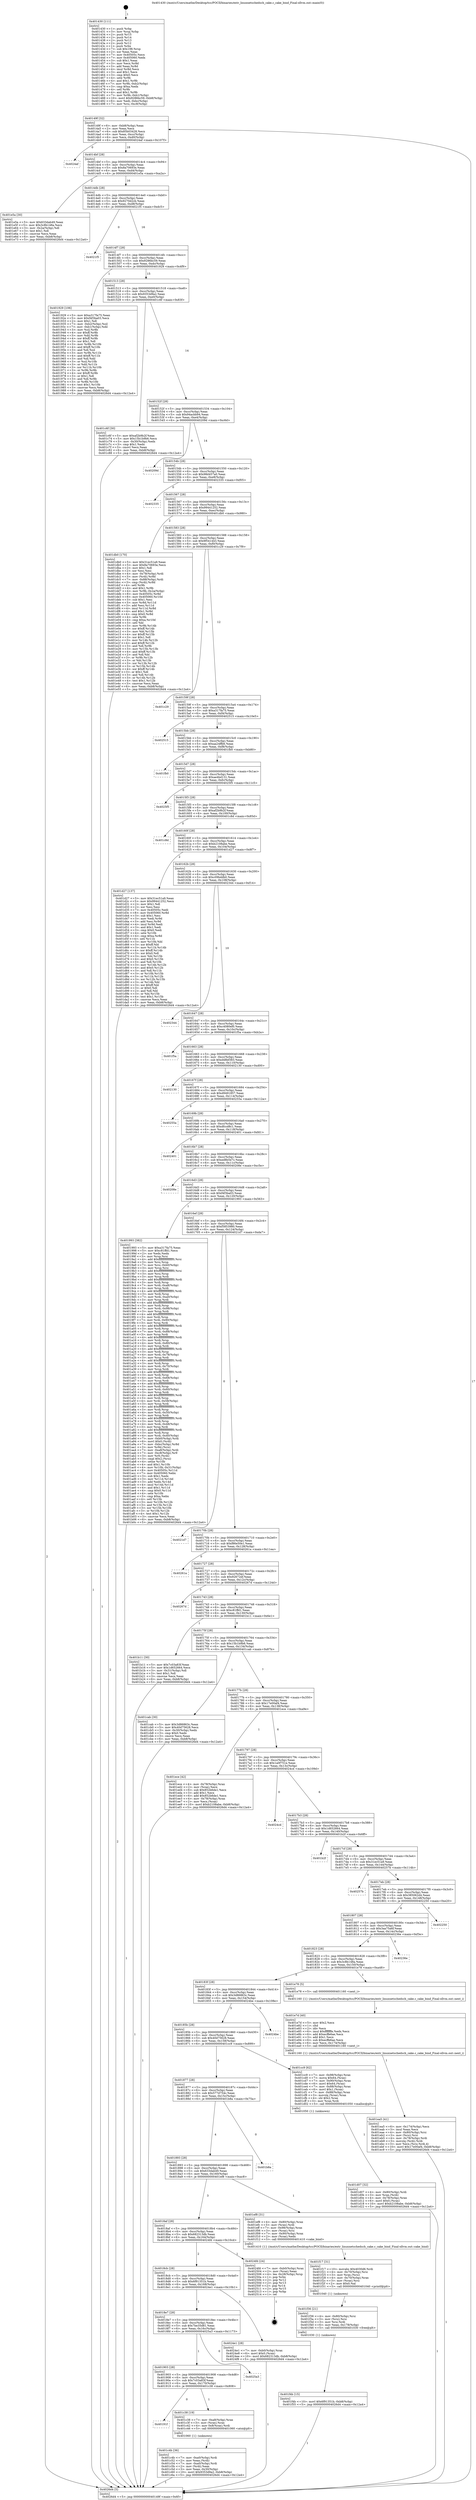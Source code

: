 digraph "0x401430" {
  label = "0x401430 (/mnt/c/Users/mathe/Desktop/tcc/POCII/binaries/extr_linuxnetschedsch_cake.c_cake_bind_Final-ollvm.out::main(0))"
  labelloc = "t"
  node[shape=record]

  Entry [label="",width=0.3,height=0.3,shape=circle,fillcolor=black,style=filled]
  "0x40149f" [label="{
     0x40149f [32]\l
     | [instrs]\l
     &nbsp;&nbsp;0x40149f \<+6\>: mov -0xb8(%rbp),%eax\l
     &nbsp;&nbsp;0x4014a5 \<+2\>: mov %eax,%ecx\l
     &nbsp;&nbsp;0x4014a7 \<+6\>: sub $0x85b03428,%ecx\l
     &nbsp;&nbsp;0x4014ad \<+6\>: mov %eax,-0xcc(%rbp)\l
     &nbsp;&nbsp;0x4014b3 \<+6\>: mov %ecx,-0xd0(%rbp)\l
     &nbsp;&nbsp;0x4014b9 \<+6\>: je 00000000004024af \<main+0x107f\>\l
  }"]
  "0x4024af" [label="{
     0x4024af\l
  }", style=dashed]
  "0x4014bf" [label="{
     0x4014bf [28]\l
     | [instrs]\l
     &nbsp;&nbsp;0x4014bf \<+5\>: jmp 00000000004014c4 \<main+0x94\>\l
     &nbsp;&nbsp;0x4014c4 \<+6\>: mov -0xcc(%rbp),%eax\l
     &nbsp;&nbsp;0x4014ca \<+5\>: sub $0x8a70693e,%eax\l
     &nbsp;&nbsp;0x4014cf \<+6\>: mov %eax,-0xd4(%rbp)\l
     &nbsp;&nbsp;0x4014d5 \<+6\>: je 0000000000401e5a \<main+0xa2a\>\l
  }"]
  Exit [label="",width=0.3,height=0.3,shape=circle,fillcolor=black,style=filled,peripheries=2]
  "0x401e5a" [label="{
     0x401e5a [30]\l
     | [instrs]\l
     &nbsp;&nbsp;0x401e5a \<+5\>: mov $0x633dab49,%eax\l
     &nbsp;&nbsp;0x401e5f \<+5\>: mov $0x3c8b148a,%ecx\l
     &nbsp;&nbsp;0x401e64 \<+3\>: mov -0x2a(%rbp),%dl\l
     &nbsp;&nbsp;0x401e67 \<+3\>: test $0x1,%dl\l
     &nbsp;&nbsp;0x401e6a \<+3\>: cmovne %ecx,%eax\l
     &nbsp;&nbsp;0x401e6d \<+6\>: mov %eax,-0xb8(%rbp)\l
     &nbsp;&nbsp;0x401e73 \<+5\>: jmp 00000000004026d4 \<main+0x12a4\>\l
  }"]
  "0x4014db" [label="{
     0x4014db [28]\l
     | [instrs]\l
     &nbsp;&nbsp;0x4014db \<+5\>: jmp 00000000004014e0 \<main+0xb0\>\l
     &nbsp;&nbsp;0x4014e0 \<+6\>: mov -0xcc(%rbp),%eax\l
     &nbsp;&nbsp;0x4014e6 \<+5\>: sub $0x9270d2cb,%eax\l
     &nbsp;&nbsp;0x4014eb \<+6\>: mov %eax,-0xd8(%rbp)\l
     &nbsp;&nbsp;0x4014f1 \<+6\>: je 00000000004021f5 \<main+0xdc5\>\l
  }"]
  "0x401f4b" [label="{
     0x401f4b [15]\l
     | [instrs]\l
     &nbsp;&nbsp;0x401f4b \<+10\>: movl $0x6f91351b,-0xb8(%rbp)\l
     &nbsp;&nbsp;0x401f55 \<+5\>: jmp 00000000004026d4 \<main+0x12a4\>\l
  }"]
  "0x4021f5" [label="{
     0x4021f5\l
  }", style=dashed]
  "0x4014f7" [label="{
     0x4014f7 [28]\l
     | [instrs]\l
     &nbsp;&nbsp;0x4014f7 \<+5\>: jmp 00000000004014fc \<main+0xcc\>\l
     &nbsp;&nbsp;0x4014fc \<+6\>: mov -0xcc(%rbp),%eax\l
     &nbsp;&nbsp;0x401502 \<+5\>: sub $0x9286bc59,%eax\l
     &nbsp;&nbsp;0x401507 \<+6\>: mov %eax,-0xdc(%rbp)\l
     &nbsp;&nbsp;0x40150d \<+6\>: je 0000000000401929 \<main+0x4f9\>\l
  }"]
  "0x401f36" [label="{
     0x401f36 [21]\l
     | [instrs]\l
     &nbsp;&nbsp;0x401f36 \<+4\>: mov -0x80(%rbp),%rsi\l
     &nbsp;&nbsp;0x401f3a \<+3\>: mov (%rsi),%rsi\l
     &nbsp;&nbsp;0x401f3d \<+3\>: mov %rsi,%rdi\l
     &nbsp;&nbsp;0x401f40 \<+6\>: mov %eax,-0x178(%rbp)\l
     &nbsp;&nbsp;0x401f46 \<+5\>: call 0000000000401030 \<free@plt\>\l
     | [calls]\l
     &nbsp;&nbsp;0x401030 \{1\} (unknown)\l
  }"]
  "0x401929" [label="{
     0x401929 [106]\l
     | [instrs]\l
     &nbsp;&nbsp;0x401929 \<+5\>: mov $0xa317fa75,%eax\l
     &nbsp;&nbsp;0x40192e \<+5\>: mov $0xf4f3ba03,%ecx\l
     &nbsp;&nbsp;0x401933 \<+2\>: mov $0x1,%dl\l
     &nbsp;&nbsp;0x401935 \<+7\>: mov -0xb2(%rbp),%sil\l
     &nbsp;&nbsp;0x40193c \<+7\>: mov -0xb1(%rbp),%dil\l
     &nbsp;&nbsp;0x401943 \<+3\>: mov %sil,%r8b\l
     &nbsp;&nbsp;0x401946 \<+4\>: xor $0xff,%r8b\l
     &nbsp;&nbsp;0x40194a \<+3\>: mov %dil,%r9b\l
     &nbsp;&nbsp;0x40194d \<+4\>: xor $0xff,%r9b\l
     &nbsp;&nbsp;0x401951 \<+3\>: xor $0x1,%dl\l
     &nbsp;&nbsp;0x401954 \<+3\>: mov %r8b,%r10b\l
     &nbsp;&nbsp;0x401957 \<+4\>: and $0xff,%r10b\l
     &nbsp;&nbsp;0x40195b \<+3\>: and %dl,%sil\l
     &nbsp;&nbsp;0x40195e \<+3\>: mov %r9b,%r11b\l
     &nbsp;&nbsp;0x401961 \<+4\>: and $0xff,%r11b\l
     &nbsp;&nbsp;0x401965 \<+3\>: and %dl,%dil\l
     &nbsp;&nbsp;0x401968 \<+3\>: or %sil,%r10b\l
     &nbsp;&nbsp;0x40196b \<+3\>: or %dil,%r11b\l
     &nbsp;&nbsp;0x40196e \<+3\>: xor %r11b,%r10b\l
     &nbsp;&nbsp;0x401971 \<+3\>: or %r9b,%r8b\l
     &nbsp;&nbsp;0x401974 \<+4\>: xor $0xff,%r8b\l
     &nbsp;&nbsp;0x401978 \<+3\>: or $0x1,%dl\l
     &nbsp;&nbsp;0x40197b \<+3\>: and %dl,%r8b\l
     &nbsp;&nbsp;0x40197e \<+3\>: or %r8b,%r10b\l
     &nbsp;&nbsp;0x401981 \<+4\>: test $0x1,%r10b\l
     &nbsp;&nbsp;0x401985 \<+3\>: cmovne %ecx,%eax\l
     &nbsp;&nbsp;0x401988 \<+6\>: mov %eax,-0xb8(%rbp)\l
     &nbsp;&nbsp;0x40198e \<+5\>: jmp 00000000004026d4 \<main+0x12a4\>\l
  }"]
  "0x401513" [label="{
     0x401513 [28]\l
     | [instrs]\l
     &nbsp;&nbsp;0x401513 \<+5\>: jmp 0000000000401518 \<main+0xe8\>\l
     &nbsp;&nbsp;0x401518 \<+6\>: mov -0xcc(%rbp),%eax\l
     &nbsp;&nbsp;0x40151e \<+5\>: sub $0x9353d9a2,%eax\l
     &nbsp;&nbsp;0x401523 \<+6\>: mov %eax,-0xe0(%rbp)\l
     &nbsp;&nbsp;0x401529 \<+6\>: je 0000000000401c6f \<main+0x83f\>\l
  }"]
  "0x4026d4" [label="{
     0x4026d4 [5]\l
     | [instrs]\l
     &nbsp;&nbsp;0x4026d4 \<+5\>: jmp 000000000040149f \<main+0x6f\>\l
  }"]
  "0x401430" [label="{
     0x401430 [111]\l
     | [instrs]\l
     &nbsp;&nbsp;0x401430 \<+1\>: push %rbp\l
     &nbsp;&nbsp;0x401431 \<+3\>: mov %rsp,%rbp\l
     &nbsp;&nbsp;0x401434 \<+2\>: push %r15\l
     &nbsp;&nbsp;0x401436 \<+2\>: push %r14\l
     &nbsp;&nbsp;0x401438 \<+2\>: push %r13\l
     &nbsp;&nbsp;0x40143a \<+2\>: push %r12\l
     &nbsp;&nbsp;0x40143c \<+1\>: push %rbx\l
     &nbsp;&nbsp;0x40143d \<+7\>: sub $0x198,%rsp\l
     &nbsp;&nbsp;0x401444 \<+2\>: xor %eax,%eax\l
     &nbsp;&nbsp;0x401446 \<+7\>: mov 0x40505c,%ecx\l
     &nbsp;&nbsp;0x40144d \<+7\>: mov 0x405060,%edx\l
     &nbsp;&nbsp;0x401454 \<+3\>: sub $0x1,%eax\l
     &nbsp;&nbsp;0x401457 \<+3\>: mov %ecx,%r8d\l
     &nbsp;&nbsp;0x40145a \<+3\>: add %eax,%r8d\l
     &nbsp;&nbsp;0x40145d \<+4\>: imul %r8d,%ecx\l
     &nbsp;&nbsp;0x401461 \<+3\>: and $0x1,%ecx\l
     &nbsp;&nbsp;0x401464 \<+3\>: cmp $0x0,%ecx\l
     &nbsp;&nbsp;0x401467 \<+4\>: sete %r9b\l
     &nbsp;&nbsp;0x40146b \<+4\>: and $0x1,%r9b\l
     &nbsp;&nbsp;0x40146f \<+7\>: mov %r9b,-0xb2(%rbp)\l
     &nbsp;&nbsp;0x401476 \<+3\>: cmp $0xa,%edx\l
     &nbsp;&nbsp;0x401479 \<+4\>: setl %r9b\l
     &nbsp;&nbsp;0x40147d \<+4\>: and $0x1,%r9b\l
     &nbsp;&nbsp;0x401481 \<+7\>: mov %r9b,-0xb1(%rbp)\l
     &nbsp;&nbsp;0x401488 \<+10\>: movl $0x9286bc59,-0xb8(%rbp)\l
     &nbsp;&nbsp;0x401492 \<+6\>: mov %edi,-0xbc(%rbp)\l
     &nbsp;&nbsp;0x401498 \<+7\>: mov %rsi,-0xc8(%rbp)\l
  }"]
  "0x401f17" [label="{
     0x401f17 [31]\l
     | [instrs]\l
     &nbsp;&nbsp;0x401f17 \<+10\>: movabs $0x4030d6,%rdi\l
     &nbsp;&nbsp;0x401f21 \<+4\>: mov -0x70(%rbp),%rsi\l
     &nbsp;&nbsp;0x401f25 \<+3\>: mov %rax,(%rsi)\l
     &nbsp;&nbsp;0x401f28 \<+4\>: mov -0x70(%rbp),%rax\l
     &nbsp;&nbsp;0x401f2c \<+3\>: mov (%rax),%rsi\l
     &nbsp;&nbsp;0x401f2f \<+2\>: mov $0x0,%al\l
     &nbsp;&nbsp;0x401f31 \<+5\>: call 0000000000401040 \<printf@plt\>\l
     | [calls]\l
     &nbsp;&nbsp;0x401040 \{1\} (unknown)\l
  }"]
  "0x401c6f" [label="{
     0x401c6f [30]\l
     | [instrs]\l
     &nbsp;&nbsp;0x401c6f \<+5\>: mov $0xaf2b9b2f,%eax\l
     &nbsp;&nbsp;0x401c74 \<+5\>: mov $0x15b1b9b6,%ecx\l
     &nbsp;&nbsp;0x401c79 \<+3\>: mov -0x30(%rbp),%edx\l
     &nbsp;&nbsp;0x401c7c \<+3\>: cmp $0x1,%edx\l
     &nbsp;&nbsp;0x401c7f \<+3\>: cmovl %ecx,%eax\l
     &nbsp;&nbsp;0x401c82 \<+6\>: mov %eax,-0xb8(%rbp)\l
     &nbsp;&nbsp;0x401c88 \<+5\>: jmp 00000000004026d4 \<main+0x12a4\>\l
  }"]
  "0x40152f" [label="{
     0x40152f [28]\l
     | [instrs]\l
     &nbsp;&nbsp;0x40152f \<+5\>: jmp 0000000000401534 \<main+0x104\>\l
     &nbsp;&nbsp;0x401534 \<+6\>: mov -0xcc(%rbp),%eax\l
     &nbsp;&nbsp;0x40153a \<+5\>: sub $0x94acbb94,%eax\l
     &nbsp;&nbsp;0x40153f \<+6\>: mov %eax,-0xe4(%rbp)\l
     &nbsp;&nbsp;0x401545 \<+6\>: je 000000000040209d \<main+0xc6d\>\l
  }"]
  "0x401ea5" [label="{
     0x401ea5 [41]\l
     | [instrs]\l
     &nbsp;&nbsp;0x401ea5 \<+6\>: mov -0x174(%rbp),%ecx\l
     &nbsp;&nbsp;0x401eab \<+3\>: imul %eax,%ecx\l
     &nbsp;&nbsp;0x401eae \<+4\>: mov -0x80(%rbp),%rsi\l
     &nbsp;&nbsp;0x401eb2 \<+3\>: mov (%rsi),%rsi\l
     &nbsp;&nbsp;0x401eb5 \<+4\>: mov -0x78(%rbp),%rdi\l
     &nbsp;&nbsp;0x401eb9 \<+3\>: movslq (%rdi),%rdi\l
     &nbsp;&nbsp;0x401ebc \<+3\>: mov %ecx,(%rsi,%rdi,4)\l
     &nbsp;&nbsp;0x401ebf \<+10\>: movl $0x17e00af4,-0xb8(%rbp)\l
     &nbsp;&nbsp;0x401ec9 \<+5\>: jmp 00000000004026d4 \<main+0x12a4\>\l
  }"]
  "0x40209d" [label="{
     0x40209d\l
  }", style=dashed]
  "0x40154b" [label="{
     0x40154b [28]\l
     | [instrs]\l
     &nbsp;&nbsp;0x40154b \<+5\>: jmp 0000000000401550 \<main+0x120\>\l
     &nbsp;&nbsp;0x401550 \<+6\>: mov -0xcc(%rbp),%eax\l
     &nbsp;&nbsp;0x401556 \<+5\>: sub $0x98d457a0,%eax\l
     &nbsp;&nbsp;0x40155b \<+6\>: mov %eax,-0xe8(%rbp)\l
     &nbsp;&nbsp;0x401561 \<+6\>: je 0000000000402335 \<main+0xf05\>\l
  }"]
  "0x401e7d" [label="{
     0x401e7d [40]\l
     | [instrs]\l
     &nbsp;&nbsp;0x401e7d \<+5\>: mov $0x2,%ecx\l
     &nbsp;&nbsp;0x401e82 \<+1\>: cltd\l
     &nbsp;&nbsp;0x401e83 \<+2\>: idiv %ecx\l
     &nbsp;&nbsp;0x401e85 \<+6\>: imul $0xfffffffe,%edx,%ecx\l
     &nbsp;&nbsp;0x401e8b \<+6\>: add $0xecffe6ae,%ecx\l
     &nbsp;&nbsp;0x401e91 \<+3\>: add $0x1,%ecx\l
     &nbsp;&nbsp;0x401e94 \<+6\>: sub $0xecffe6ae,%ecx\l
     &nbsp;&nbsp;0x401e9a \<+6\>: mov %ecx,-0x174(%rbp)\l
     &nbsp;&nbsp;0x401ea0 \<+5\>: call 0000000000401160 \<next_i\>\l
     | [calls]\l
     &nbsp;&nbsp;0x401160 \{1\} (/mnt/c/Users/mathe/Desktop/tcc/POCII/binaries/extr_linuxnetschedsch_cake.c_cake_bind_Final-ollvm.out::next_i)\l
  }"]
  "0x402335" [label="{
     0x402335\l
  }", style=dashed]
  "0x401567" [label="{
     0x401567 [28]\l
     | [instrs]\l
     &nbsp;&nbsp;0x401567 \<+5\>: jmp 000000000040156c \<main+0x13c\>\l
     &nbsp;&nbsp;0x40156c \<+6\>: mov -0xcc(%rbp),%eax\l
     &nbsp;&nbsp;0x401572 \<+5\>: sub $0x99441252,%eax\l
     &nbsp;&nbsp;0x401577 \<+6\>: mov %eax,-0xec(%rbp)\l
     &nbsp;&nbsp;0x40157d \<+6\>: je 0000000000401db0 \<main+0x980\>\l
  }"]
  "0x401d07" [label="{
     0x401d07 [32]\l
     | [instrs]\l
     &nbsp;&nbsp;0x401d07 \<+4\>: mov -0x80(%rbp),%rdi\l
     &nbsp;&nbsp;0x401d0b \<+3\>: mov %rax,(%rdi)\l
     &nbsp;&nbsp;0x401d0e \<+4\>: mov -0x78(%rbp),%rax\l
     &nbsp;&nbsp;0x401d12 \<+6\>: movl $0x0,(%rax)\l
     &nbsp;&nbsp;0x401d18 \<+10\>: movl $0xb2108abe,-0xb8(%rbp)\l
     &nbsp;&nbsp;0x401d22 \<+5\>: jmp 00000000004026d4 \<main+0x12a4\>\l
  }"]
  "0x401db0" [label="{
     0x401db0 [170]\l
     | [instrs]\l
     &nbsp;&nbsp;0x401db0 \<+5\>: mov $0x31ec51a9,%eax\l
     &nbsp;&nbsp;0x401db5 \<+5\>: mov $0x8a70693e,%ecx\l
     &nbsp;&nbsp;0x401dba \<+2\>: mov $0x1,%dl\l
     &nbsp;&nbsp;0x401dbc \<+2\>: xor %esi,%esi\l
     &nbsp;&nbsp;0x401dbe \<+4\>: mov -0x78(%rbp),%rdi\l
     &nbsp;&nbsp;0x401dc2 \<+3\>: mov (%rdi),%r8d\l
     &nbsp;&nbsp;0x401dc5 \<+7\>: mov -0x88(%rbp),%rdi\l
     &nbsp;&nbsp;0x401dcc \<+3\>: cmp (%rdi),%r8d\l
     &nbsp;&nbsp;0x401dcf \<+4\>: setl %r9b\l
     &nbsp;&nbsp;0x401dd3 \<+4\>: and $0x1,%r9b\l
     &nbsp;&nbsp;0x401dd7 \<+4\>: mov %r9b,-0x2a(%rbp)\l
     &nbsp;&nbsp;0x401ddb \<+8\>: mov 0x40505c,%r8d\l
     &nbsp;&nbsp;0x401de3 \<+8\>: mov 0x405060,%r10d\l
     &nbsp;&nbsp;0x401deb \<+3\>: sub $0x1,%esi\l
     &nbsp;&nbsp;0x401dee \<+3\>: mov %r8d,%r11d\l
     &nbsp;&nbsp;0x401df1 \<+3\>: add %esi,%r11d\l
     &nbsp;&nbsp;0x401df4 \<+4\>: imul %r11d,%r8d\l
     &nbsp;&nbsp;0x401df8 \<+4\>: and $0x1,%r8d\l
     &nbsp;&nbsp;0x401dfc \<+4\>: cmp $0x0,%r8d\l
     &nbsp;&nbsp;0x401e00 \<+4\>: sete %r9b\l
     &nbsp;&nbsp;0x401e04 \<+4\>: cmp $0xa,%r10d\l
     &nbsp;&nbsp;0x401e08 \<+3\>: setl %bl\l
     &nbsp;&nbsp;0x401e0b \<+3\>: mov %r9b,%r14b\l
     &nbsp;&nbsp;0x401e0e \<+4\>: xor $0xff,%r14b\l
     &nbsp;&nbsp;0x401e12 \<+3\>: mov %bl,%r15b\l
     &nbsp;&nbsp;0x401e15 \<+4\>: xor $0xff,%r15b\l
     &nbsp;&nbsp;0x401e19 \<+3\>: xor $0x1,%dl\l
     &nbsp;&nbsp;0x401e1c \<+3\>: mov %r14b,%r12b\l
     &nbsp;&nbsp;0x401e1f \<+4\>: and $0xff,%r12b\l
     &nbsp;&nbsp;0x401e23 \<+3\>: and %dl,%r9b\l
     &nbsp;&nbsp;0x401e26 \<+3\>: mov %r15b,%r13b\l
     &nbsp;&nbsp;0x401e29 \<+4\>: and $0xff,%r13b\l
     &nbsp;&nbsp;0x401e2d \<+2\>: and %dl,%bl\l
     &nbsp;&nbsp;0x401e2f \<+3\>: or %r9b,%r12b\l
     &nbsp;&nbsp;0x401e32 \<+3\>: or %bl,%r13b\l
     &nbsp;&nbsp;0x401e35 \<+3\>: xor %r13b,%r12b\l
     &nbsp;&nbsp;0x401e38 \<+3\>: or %r15b,%r14b\l
     &nbsp;&nbsp;0x401e3b \<+4\>: xor $0xff,%r14b\l
     &nbsp;&nbsp;0x401e3f \<+3\>: or $0x1,%dl\l
     &nbsp;&nbsp;0x401e42 \<+3\>: and %dl,%r14b\l
     &nbsp;&nbsp;0x401e45 \<+3\>: or %r14b,%r12b\l
     &nbsp;&nbsp;0x401e48 \<+4\>: test $0x1,%r12b\l
     &nbsp;&nbsp;0x401e4c \<+3\>: cmovne %ecx,%eax\l
     &nbsp;&nbsp;0x401e4f \<+6\>: mov %eax,-0xb8(%rbp)\l
     &nbsp;&nbsp;0x401e55 \<+5\>: jmp 00000000004026d4 \<main+0x12a4\>\l
  }"]
  "0x401583" [label="{
     0x401583 [28]\l
     | [instrs]\l
     &nbsp;&nbsp;0x401583 \<+5\>: jmp 0000000000401588 \<main+0x158\>\l
     &nbsp;&nbsp;0x401588 \<+6\>: mov -0xcc(%rbp),%eax\l
     &nbsp;&nbsp;0x40158e \<+5\>: sub $0x9f541443,%eax\l
     &nbsp;&nbsp;0x401593 \<+6\>: mov %eax,-0xf0(%rbp)\l
     &nbsp;&nbsp;0x401599 \<+6\>: je 0000000000401c29 \<main+0x7f9\>\l
  }"]
  "0x401c4b" [label="{
     0x401c4b [36]\l
     | [instrs]\l
     &nbsp;&nbsp;0x401c4b \<+7\>: mov -0xa0(%rbp),%rdi\l
     &nbsp;&nbsp;0x401c52 \<+2\>: mov %eax,(%rdi)\l
     &nbsp;&nbsp;0x401c54 \<+7\>: mov -0xa0(%rbp),%rdi\l
     &nbsp;&nbsp;0x401c5b \<+2\>: mov (%rdi),%eax\l
     &nbsp;&nbsp;0x401c5d \<+3\>: mov %eax,-0x30(%rbp)\l
     &nbsp;&nbsp;0x401c60 \<+10\>: movl $0x9353d9a2,-0xb8(%rbp)\l
     &nbsp;&nbsp;0x401c6a \<+5\>: jmp 00000000004026d4 \<main+0x12a4\>\l
  }"]
  "0x401c29" [label="{
     0x401c29\l
  }", style=dashed]
  "0x40159f" [label="{
     0x40159f [28]\l
     | [instrs]\l
     &nbsp;&nbsp;0x40159f \<+5\>: jmp 00000000004015a4 \<main+0x174\>\l
     &nbsp;&nbsp;0x4015a4 \<+6\>: mov -0xcc(%rbp),%eax\l
     &nbsp;&nbsp;0x4015aa \<+5\>: sub $0xa317fa75,%eax\l
     &nbsp;&nbsp;0x4015af \<+6\>: mov %eax,-0xf4(%rbp)\l
     &nbsp;&nbsp;0x4015b5 \<+6\>: je 0000000000402515 \<main+0x10e5\>\l
  }"]
  "0x40191f" [label="{
     0x40191f\l
  }", style=dashed]
  "0x402515" [label="{
     0x402515\l
  }", style=dashed]
  "0x4015bb" [label="{
     0x4015bb [28]\l
     | [instrs]\l
     &nbsp;&nbsp;0x4015bb \<+5\>: jmp 00000000004015c0 \<main+0x190\>\l
     &nbsp;&nbsp;0x4015c0 \<+6\>: mov -0xcc(%rbp),%eax\l
     &nbsp;&nbsp;0x4015c6 \<+5\>: sub $0xaa24ffb6,%eax\l
     &nbsp;&nbsp;0x4015cb \<+6\>: mov %eax,-0xf8(%rbp)\l
     &nbsp;&nbsp;0x4015d1 \<+6\>: je 0000000000401fb0 \<main+0xb80\>\l
  }"]
  "0x401c38" [label="{
     0x401c38 [19]\l
     | [instrs]\l
     &nbsp;&nbsp;0x401c38 \<+7\>: mov -0xa8(%rbp),%rax\l
     &nbsp;&nbsp;0x401c3f \<+3\>: mov (%rax),%rax\l
     &nbsp;&nbsp;0x401c42 \<+4\>: mov 0x8(%rax),%rdi\l
     &nbsp;&nbsp;0x401c46 \<+5\>: call 0000000000401060 \<atoi@plt\>\l
     | [calls]\l
     &nbsp;&nbsp;0x401060 \{1\} (unknown)\l
  }"]
  "0x401fb0" [label="{
     0x401fb0\l
  }", style=dashed]
  "0x4015d7" [label="{
     0x4015d7 [28]\l
     | [instrs]\l
     &nbsp;&nbsp;0x4015d7 \<+5\>: jmp 00000000004015dc \<main+0x1ac\>\l
     &nbsp;&nbsp;0x4015dc \<+6\>: mov -0xcc(%rbp),%eax\l
     &nbsp;&nbsp;0x4015e2 \<+5\>: sub $0xae4bd131,%eax\l
     &nbsp;&nbsp;0x4015e7 \<+6\>: mov %eax,-0xfc(%rbp)\l
     &nbsp;&nbsp;0x4015ed \<+6\>: je 00000000004025f5 \<main+0x11c5\>\l
  }"]
  "0x401903" [label="{
     0x401903 [28]\l
     | [instrs]\l
     &nbsp;&nbsp;0x401903 \<+5\>: jmp 0000000000401908 \<main+0x4d8\>\l
     &nbsp;&nbsp;0x401908 \<+6\>: mov -0xcc(%rbp),%eax\l
     &nbsp;&nbsp;0x40190e \<+5\>: sub $0x7c03a83f,%eax\l
     &nbsp;&nbsp;0x401913 \<+6\>: mov %eax,-0x170(%rbp)\l
     &nbsp;&nbsp;0x401919 \<+6\>: je 0000000000401c38 \<main+0x808\>\l
  }"]
  "0x4025f5" [label="{
     0x4025f5\l
  }", style=dashed]
  "0x4015f3" [label="{
     0x4015f3 [28]\l
     | [instrs]\l
     &nbsp;&nbsp;0x4015f3 \<+5\>: jmp 00000000004015f8 \<main+0x1c8\>\l
     &nbsp;&nbsp;0x4015f8 \<+6\>: mov -0xcc(%rbp),%eax\l
     &nbsp;&nbsp;0x4015fe \<+5\>: sub $0xaf2b9b2f,%eax\l
     &nbsp;&nbsp;0x401603 \<+6\>: mov %eax,-0x100(%rbp)\l
     &nbsp;&nbsp;0x401609 \<+6\>: je 0000000000401c8d \<main+0x85d\>\l
  }"]
  "0x4025a3" [label="{
     0x4025a3\l
  }", style=dashed]
  "0x401c8d" [label="{
     0x401c8d\l
  }", style=dashed]
  "0x40160f" [label="{
     0x40160f [28]\l
     | [instrs]\l
     &nbsp;&nbsp;0x40160f \<+5\>: jmp 0000000000401614 \<main+0x1e4\>\l
     &nbsp;&nbsp;0x401614 \<+6\>: mov -0xcc(%rbp),%eax\l
     &nbsp;&nbsp;0x40161a \<+5\>: sub $0xb2108abe,%eax\l
     &nbsp;&nbsp;0x40161f \<+6\>: mov %eax,-0x104(%rbp)\l
     &nbsp;&nbsp;0x401625 \<+6\>: je 0000000000401d27 \<main+0x8f7\>\l
  }"]
  "0x4018e7" [label="{
     0x4018e7 [28]\l
     | [instrs]\l
     &nbsp;&nbsp;0x4018e7 \<+5\>: jmp 00000000004018ec \<main+0x4bc\>\l
     &nbsp;&nbsp;0x4018ec \<+6\>: mov -0xcc(%rbp),%eax\l
     &nbsp;&nbsp;0x4018f2 \<+5\>: sub $0x7be35d81,%eax\l
     &nbsp;&nbsp;0x4018f7 \<+6\>: mov %eax,-0x16c(%rbp)\l
     &nbsp;&nbsp;0x4018fd \<+6\>: je 00000000004025a3 \<main+0x1173\>\l
  }"]
  "0x401d27" [label="{
     0x401d27 [137]\l
     | [instrs]\l
     &nbsp;&nbsp;0x401d27 \<+5\>: mov $0x31ec51a9,%eax\l
     &nbsp;&nbsp;0x401d2c \<+5\>: mov $0x99441252,%ecx\l
     &nbsp;&nbsp;0x401d31 \<+2\>: mov $0x1,%dl\l
     &nbsp;&nbsp;0x401d33 \<+2\>: xor %esi,%esi\l
     &nbsp;&nbsp;0x401d35 \<+7\>: mov 0x40505c,%edi\l
     &nbsp;&nbsp;0x401d3c \<+8\>: mov 0x405060,%r8d\l
     &nbsp;&nbsp;0x401d44 \<+3\>: sub $0x1,%esi\l
     &nbsp;&nbsp;0x401d47 \<+3\>: mov %edi,%r9d\l
     &nbsp;&nbsp;0x401d4a \<+3\>: add %esi,%r9d\l
     &nbsp;&nbsp;0x401d4d \<+4\>: imul %r9d,%edi\l
     &nbsp;&nbsp;0x401d51 \<+3\>: and $0x1,%edi\l
     &nbsp;&nbsp;0x401d54 \<+3\>: cmp $0x0,%edi\l
     &nbsp;&nbsp;0x401d57 \<+4\>: sete %r10b\l
     &nbsp;&nbsp;0x401d5b \<+4\>: cmp $0xa,%r8d\l
     &nbsp;&nbsp;0x401d5f \<+4\>: setl %r11b\l
     &nbsp;&nbsp;0x401d63 \<+3\>: mov %r10b,%bl\l
     &nbsp;&nbsp;0x401d66 \<+3\>: xor $0xff,%bl\l
     &nbsp;&nbsp;0x401d69 \<+3\>: mov %r11b,%r14b\l
     &nbsp;&nbsp;0x401d6c \<+4\>: xor $0xff,%r14b\l
     &nbsp;&nbsp;0x401d70 \<+3\>: xor $0x0,%dl\l
     &nbsp;&nbsp;0x401d73 \<+3\>: mov %bl,%r15b\l
     &nbsp;&nbsp;0x401d76 \<+4\>: and $0x0,%r15b\l
     &nbsp;&nbsp;0x401d7a \<+3\>: and %dl,%r10b\l
     &nbsp;&nbsp;0x401d7d \<+3\>: mov %r14b,%r12b\l
     &nbsp;&nbsp;0x401d80 \<+4\>: and $0x0,%r12b\l
     &nbsp;&nbsp;0x401d84 \<+3\>: and %dl,%r11b\l
     &nbsp;&nbsp;0x401d87 \<+3\>: or %r10b,%r15b\l
     &nbsp;&nbsp;0x401d8a \<+3\>: or %r11b,%r12b\l
     &nbsp;&nbsp;0x401d8d \<+3\>: xor %r12b,%r15b\l
     &nbsp;&nbsp;0x401d90 \<+3\>: or %r14b,%bl\l
     &nbsp;&nbsp;0x401d93 \<+3\>: xor $0xff,%bl\l
     &nbsp;&nbsp;0x401d96 \<+3\>: or $0x0,%dl\l
     &nbsp;&nbsp;0x401d99 \<+2\>: and %dl,%bl\l
     &nbsp;&nbsp;0x401d9b \<+3\>: or %bl,%r15b\l
     &nbsp;&nbsp;0x401d9e \<+4\>: test $0x1,%r15b\l
     &nbsp;&nbsp;0x401da2 \<+3\>: cmovne %ecx,%eax\l
     &nbsp;&nbsp;0x401da5 \<+6\>: mov %eax,-0xb8(%rbp)\l
     &nbsp;&nbsp;0x401dab \<+5\>: jmp 00000000004026d4 \<main+0x12a4\>\l
  }"]
  "0x40162b" [label="{
     0x40162b [28]\l
     | [instrs]\l
     &nbsp;&nbsp;0x40162b \<+5\>: jmp 0000000000401630 \<main+0x200\>\l
     &nbsp;&nbsp;0x401630 \<+6\>: mov -0xcc(%rbp),%eax\l
     &nbsp;&nbsp;0x401636 \<+5\>: sub $0xc09bddb0,%eax\l
     &nbsp;&nbsp;0x40163b \<+6\>: mov %eax,-0x108(%rbp)\l
     &nbsp;&nbsp;0x401641 \<+6\>: je 0000000000402344 \<main+0xf14\>\l
  }"]
  "0x4024e1" [label="{
     0x4024e1 [28]\l
     | [instrs]\l
     &nbsp;&nbsp;0x4024e1 \<+7\>: mov -0xb0(%rbp),%rax\l
     &nbsp;&nbsp;0x4024e8 \<+6\>: movl $0x0,(%rax)\l
     &nbsp;&nbsp;0x4024ee \<+10\>: movl $0x682313db,-0xb8(%rbp)\l
     &nbsp;&nbsp;0x4024f8 \<+5\>: jmp 00000000004026d4 \<main+0x12a4\>\l
  }"]
  "0x402344" [label="{
     0x402344\l
  }", style=dashed]
  "0x401647" [label="{
     0x401647 [28]\l
     | [instrs]\l
     &nbsp;&nbsp;0x401647 \<+5\>: jmp 000000000040164c \<main+0x21c\>\l
     &nbsp;&nbsp;0x40164c \<+6\>: mov -0xcc(%rbp),%eax\l
     &nbsp;&nbsp;0x401652 \<+5\>: sub $0xc4080ef0,%eax\l
     &nbsp;&nbsp;0x401657 \<+6\>: mov %eax,-0x10c(%rbp)\l
     &nbsp;&nbsp;0x40165d \<+6\>: je 0000000000401f5a \<main+0xb2a\>\l
  }"]
  "0x4018cb" [label="{
     0x4018cb [28]\l
     | [instrs]\l
     &nbsp;&nbsp;0x4018cb \<+5\>: jmp 00000000004018d0 \<main+0x4a0\>\l
     &nbsp;&nbsp;0x4018d0 \<+6\>: mov -0xcc(%rbp),%eax\l
     &nbsp;&nbsp;0x4018d6 \<+5\>: sub $0x6f91351b,%eax\l
     &nbsp;&nbsp;0x4018db \<+6\>: mov %eax,-0x168(%rbp)\l
     &nbsp;&nbsp;0x4018e1 \<+6\>: je 00000000004024e1 \<main+0x10b1\>\l
  }"]
  "0x401f5a" [label="{
     0x401f5a\l
  }", style=dashed]
  "0x401663" [label="{
     0x401663 [28]\l
     | [instrs]\l
     &nbsp;&nbsp;0x401663 \<+5\>: jmp 0000000000401668 \<main+0x238\>\l
     &nbsp;&nbsp;0x401668 \<+6\>: mov -0xcc(%rbp),%eax\l
     &nbsp;&nbsp;0x40166e \<+5\>: sub $0xd48bf383,%eax\l
     &nbsp;&nbsp;0x401673 \<+6\>: mov %eax,-0x110(%rbp)\l
     &nbsp;&nbsp;0x401679 \<+6\>: je 0000000000402130 \<main+0xd00\>\l
  }"]
  "0x4024fd" [label="{
     0x4024fd [24]\l
     | [instrs]\l
     &nbsp;&nbsp;0x4024fd \<+7\>: mov -0xb0(%rbp),%rax\l
     &nbsp;&nbsp;0x402504 \<+2\>: mov (%rax),%eax\l
     &nbsp;&nbsp;0x402506 \<+4\>: lea -0x28(%rbp),%rsp\l
     &nbsp;&nbsp;0x40250a \<+1\>: pop %rbx\l
     &nbsp;&nbsp;0x40250b \<+2\>: pop %r12\l
     &nbsp;&nbsp;0x40250d \<+2\>: pop %r13\l
     &nbsp;&nbsp;0x40250f \<+2\>: pop %r14\l
     &nbsp;&nbsp;0x402511 \<+2\>: pop %r15\l
     &nbsp;&nbsp;0x402513 \<+1\>: pop %rbp\l
     &nbsp;&nbsp;0x402514 \<+1\>: ret\l
  }"]
  "0x402130" [label="{
     0x402130\l
  }", style=dashed]
  "0x40167f" [label="{
     0x40167f [28]\l
     | [instrs]\l
     &nbsp;&nbsp;0x40167f \<+5\>: jmp 0000000000401684 \<main+0x254\>\l
     &nbsp;&nbsp;0x401684 \<+6\>: mov -0xcc(%rbp),%eax\l
     &nbsp;&nbsp;0x40168a \<+5\>: sub $0xd9491857,%eax\l
     &nbsp;&nbsp;0x40168f \<+6\>: mov %eax,-0x114(%rbp)\l
     &nbsp;&nbsp;0x401695 \<+6\>: je 000000000040255a \<main+0x112a\>\l
  }"]
  "0x4018af" [label="{
     0x4018af [28]\l
     | [instrs]\l
     &nbsp;&nbsp;0x4018af \<+5\>: jmp 00000000004018b4 \<main+0x484\>\l
     &nbsp;&nbsp;0x4018b4 \<+6\>: mov -0xcc(%rbp),%eax\l
     &nbsp;&nbsp;0x4018ba \<+5\>: sub $0x682313db,%eax\l
     &nbsp;&nbsp;0x4018bf \<+6\>: mov %eax,-0x164(%rbp)\l
     &nbsp;&nbsp;0x4018c5 \<+6\>: je 00000000004024fd \<main+0x10cd\>\l
  }"]
  "0x40255a" [label="{
     0x40255a\l
  }", style=dashed]
  "0x40169b" [label="{
     0x40169b [28]\l
     | [instrs]\l
     &nbsp;&nbsp;0x40169b \<+5\>: jmp 00000000004016a0 \<main+0x270\>\l
     &nbsp;&nbsp;0x4016a0 \<+6\>: mov -0xcc(%rbp),%eax\l
     &nbsp;&nbsp;0x4016a6 \<+5\>: sub $0xdfccd8c1,%eax\l
     &nbsp;&nbsp;0x4016ab \<+6\>: mov %eax,-0x118(%rbp)\l
     &nbsp;&nbsp;0x4016b1 \<+6\>: je 0000000000402401 \<main+0xfd1\>\l
  }"]
  "0x401ef8" [label="{
     0x401ef8 [31]\l
     | [instrs]\l
     &nbsp;&nbsp;0x401ef8 \<+4\>: mov -0x80(%rbp),%rax\l
     &nbsp;&nbsp;0x401efc \<+3\>: mov (%rax),%rdi\l
     &nbsp;&nbsp;0x401eff \<+7\>: mov -0x98(%rbp),%rax\l
     &nbsp;&nbsp;0x401f06 \<+3\>: mov (%rax),%rsi\l
     &nbsp;&nbsp;0x401f09 \<+7\>: mov -0x90(%rbp),%rax\l
     &nbsp;&nbsp;0x401f10 \<+2\>: mov (%rax),%edx\l
     &nbsp;&nbsp;0x401f12 \<+5\>: call 0000000000401410 \<cake_bind\>\l
     | [calls]\l
     &nbsp;&nbsp;0x401410 \{1\} (/mnt/c/Users/mathe/Desktop/tcc/POCII/binaries/extr_linuxnetschedsch_cake.c_cake_bind_Final-ollvm.out::cake_bind)\l
  }"]
  "0x402401" [label="{
     0x402401\l
  }", style=dashed]
  "0x4016b7" [label="{
     0x4016b7 [28]\l
     | [instrs]\l
     &nbsp;&nbsp;0x4016b7 \<+5\>: jmp 00000000004016bc \<main+0x28c\>\l
     &nbsp;&nbsp;0x4016bc \<+6\>: mov -0xcc(%rbp),%eax\l
     &nbsp;&nbsp;0x4016c2 \<+5\>: sub $0xed8b5e7c,%eax\l
     &nbsp;&nbsp;0x4016c7 \<+6\>: mov %eax,-0x11c(%rbp)\l
     &nbsp;&nbsp;0x4016cd \<+6\>: je 000000000040208e \<main+0xc5e\>\l
  }"]
  "0x401893" [label="{
     0x401893 [28]\l
     | [instrs]\l
     &nbsp;&nbsp;0x401893 \<+5\>: jmp 0000000000401898 \<main+0x468\>\l
     &nbsp;&nbsp;0x401898 \<+6\>: mov -0xcc(%rbp),%eax\l
     &nbsp;&nbsp;0x40189e \<+5\>: sub $0x633dab49,%eax\l
     &nbsp;&nbsp;0x4018a3 \<+6\>: mov %eax,-0x160(%rbp)\l
     &nbsp;&nbsp;0x4018a9 \<+6\>: je 0000000000401ef8 \<main+0xac8\>\l
  }"]
  "0x40208e" [label="{
     0x40208e\l
  }", style=dashed]
  "0x4016d3" [label="{
     0x4016d3 [28]\l
     | [instrs]\l
     &nbsp;&nbsp;0x4016d3 \<+5\>: jmp 00000000004016d8 \<main+0x2a8\>\l
     &nbsp;&nbsp;0x4016d8 \<+6\>: mov -0xcc(%rbp),%eax\l
     &nbsp;&nbsp;0x4016de \<+5\>: sub $0xf4f3ba03,%eax\l
     &nbsp;&nbsp;0x4016e3 \<+6\>: mov %eax,-0x120(%rbp)\l
     &nbsp;&nbsp;0x4016e9 \<+6\>: je 0000000000401993 \<main+0x563\>\l
  }"]
  "0x401b8a" [label="{
     0x401b8a\l
  }", style=dashed]
  "0x401993" [label="{
     0x401993 [382]\l
     | [instrs]\l
     &nbsp;&nbsp;0x401993 \<+5\>: mov $0xa317fa75,%eax\l
     &nbsp;&nbsp;0x401998 \<+5\>: mov $0xc81ffd1,%ecx\l
     &nbsp;&nbsp;0x40199d \<+2\>: xor %edx,%edx\l
     &nbsp;&nbsp;0x40199f \<+3\>: mov %rsp,%rsi\l
     &nbsp;&nbsp;0x4019a2 \<+4\>: add $0xfffffffffffffff0,%rsi\l
     &nbsp;&nbsp;0x4019a6 \<+3\>: mov %rsi,%rsp\l
     &nbsp;&nbsp;0x4019a9 \<+7\>: mov %rsi,-0xb0(%rbp)\l
     &nbsp;&nbsp;0x4019b0 \<+3\>: mov %rsp,%rsi\l
     &nbsp;&nbsp;0x4019b3 \<+4\>: add $0xfffffffffffffff0,%rsi\l
     &nbsp;&nbsp;0x4019b7 \<+3\>: mov %rsi,%rsp\l
     &nbsp;&nbsp;0x4019ba \<+3\>: mov %rsp,%rdi\l
     &nbsp;&nbsp;0x4019bd \<+4\>: add $0xfffffffffffffff0,%rdi\l
     &nbsp;&nbsp;0x4019c1 \<+3\>: mov %rdi,%rsp\l
     &nbsp;&nbsp;0x4019c4 \<+7\>: mov %rdi,-0xa8(%rbp)\l
     &nbsp;&nbsp;0x4019cb \<+3\>: mov %rsp,%rdi\l
     &nbsp;&nbsp;0x4019ce \<+4\>: add $0xfffffffffffffff0,%rdi\l
     &nbsp;&nbsp;0x4019d2 \<+3\>: mov %rdi,%rsp\l
     &nbsp;&nbsp;0x4019d5 \<+7\>: mov %rdi,-0xa0(%rbp)\l
     &nbsp;&nbsp;0x4019dc \<+3\>: mov %rsp,%rdi\l
     &nbsp;&nbsp;0x4019df \<+4\>: add $0xfffffffffffffff0,%rdi\l
     &nbsp;&nbsp;0x4019e3 \<+3\>: mov %rdi,%rsp\l
     &nbsp;&nbsp;0x4019e6 \<+7\>: mov %rdi,-0x98(%rbp)\l
     &nbsp;&nbsp;0x4019ed \<+3\>: mov %rsp,%rdi\l
     &nbsp;&nbsp;0x4019f0 \<+4\>: add $0xfffffffffffffff0,%rdi\l
     &nbsp;&nbsp;0x4019f4 \<+3\>: mov %rdi,%rsp\l
     &nbsp;&nbsp;0x4019f7 \<+7\>: mov %rdi,-0x90(%rbp)\l
     &nbsp;&nbsp;0x4019fe \<+3\>: mov %rsp,%rdi\l
     &nbsp;&nbsp;0x401a01 \<+4\>: add $0xfffffffffffffff0,%rdi\l
     &nbsp;&nbsp;0x401a05 \<+3\>: mov %rdi,%rsp\l
     &nbsp;&nbsp;0x401a08 \<+7\>: mov %rdi,-0x88(%rbp)\l
     &nbsp;&nbsp;0x401a0f \<+3\>: mov %rsp,%rdi\l
     &nbsp;&nbsp;0x401a12 \<+4\>: add $0xfffffffffffffff0,%rdi\l
     &nbsp;&nbsp;0x401a16 \<+3\>: mov %rdi,%rsp\l
     &nbsp;&nbsp;0x401a19 \<+4\>: mov %rdi,-0x80(%rbp)\l
     &nbsp;&nbsp;0x401a1d \<+3\>: mov %rsp,%rdi\l
     &nbsp;&nbsp;0x401a20 \<+4\>: add $0xfffffffffffffff0,%rdi\l
     &nbsp;&nbsp;0x401a24 \<+3\>: mov %rdi,%rsp\l
     &nbsp;&nbsp;0x401a27 \<+4\>: mov %rdi,-0x78(%rbp)\l
     &nbsp;&nbsp;0x401a2b \<+3\>: mov %rsp,%rdi\l
     &nbsp;&nbsp;0x401a2e \<+4\>: add $0xfffffffffffffff0,%rdi\l
     &nbsp;&nbsp;0x401a32 \<+3\>: mov %rdi,%rsp\l
     &nbsp;&nbsp;0x401a35 \<+4\>: mov %rdi,-0x70(%rbp)\l
     &nbsp;&nbsp;0x401a39 \<+3\>: mov %rsp,%rdi\l
     &nbsp;&nbsp;0x401a3c \<+4\>: add $0xfffffffffffffff0,%rdi\l
     &nbsp;&nbsp;0x401a40 \<+3\>: mov %rdi,%rsp\l
     &nbsp;&nbsp;0x401a43 \<+4\>: mov %rdi,-0x68(%rbp)\l
     &nbsp;&nbsp;0x401a47 \<+3\>: mov %rsp,%rdi\l
     &nbsp;&nbsp;0x401a4a \<+4\>: add $0xfffffffffffffff0,%rdi\l
     &nbsp;&nbsp;0x401a4e \<+3\>: mov %rdi,%rsp\l
     &nbsp;&nbsp;0x401a51 \<+4\>: mov %rdi,-0x60(%rbp)\l
     &nbsp;&nbsp;0x401a55 \<+3\>: mov %rsp,%rdi\l
     &nbsp;&nbsp;0x401a58 \<+4\>: add $0xfffffffffffffff0,%rdi\l
     &nbsp;&nbsp;0x401a5c \<+3\>: mov %rdi,%rsp\l
     &nbsp;&nbsp;0x401a5f \<+4\>: mov %rdi,-0x58(%rbp)\l
     &nbsp;&nbsp;0x401a63 \<+3\>: mov %rsp,%rdi\l
     &nbsp;&nbsp;0x401a66 \<+4\>: add $0xfffffffffffffff0,%rdi\l
     &nbsp;&nbsp;0x401a6a \<+3\>: mov %rdi,%rsp\l
     &nbsp;&nbsp;0x401a6d \<+4\>: mov %rdi,-0x50(%rbp)\l
     &nbsp;&nbsp;0x401a71 \<+3\>: mov %rsp,%rdi\l
     &nbsp;&nbsp;0x401a74 \<+4\>: add $0xfffffffffffffff0,%rdi\l
     &nbsp;&nbsp;0x401a78 \<+3\>: mov %rdi,%rsp\l
     &nbsp;&nbsp;0x401a7b \<+4\>: mov %rdi,-0x48(%rbp)\l
     &nbsp;&nbsp;0x401a7f \<+3\>: mov %rsp,%rdi\l
     &nbsp;&nbsp;0x401a82 \<+4\>: add $0xfffffffffffffff0,%rdi\l
     &nbsp;&nbsp;0x401a86 \<+3\>: mov %rdi,%rsp\l
     &nbsp;&nbsp;0x401a89 \<+4\>: mov %rdi,-0x40(%rbp)\l
     &nbsp;&nbsp;0x401a8d \<+7\>: mov -0xb0(%rbp),%rdi\l
     &nbsp;&nbsp;0x401a94 \<+6\>: movl $0x0,(%rdi)\l
     &nbsp;&nbsp;0x401a9a \<+7\>: mov -0xbc(%rbp),%r8d\l
     &nbsp;&nbsp;0x401aa1 \<+3\>: mov %r8d,(%rsi)\l
     &nbsp;&nbsp;0x401aa4 \<+7\>: mov -0xa8(%rbp),%rdi\l
     &nbsp;&nbsp;0x401aab \<+7\>: mov -0xc8(%rbp),%r9\l
     &nbsp;&nbsp;0x401ab2 \<+3\>: mov %r9,(%rdi)\l
     &nbsp;&nbsp;0x401ab5 \<+3\>: cmpl $0x2,(%rsi)\l
     &nbsp;&nbsp;0x401ab8 \<+4\>: setne %r10b\l
     &nbsp;&nbsp;0x401abc \<+4\>: and $0x1,%r10b\l
     &nbsp;&nbsp;0x401ac0 \<+4\>: mov %r10b,-0x31(%rbp)\l
     &nbsp;&nbsp;0x401ac4 \<+8\>: mov 0x40505c,%r11d\l
     &nbsp;&nbsp;0x401acc \<+7\>: mov 0x405060,%ebx\l
     &nbsp;&nbsp;0x401ad3 \<+3\>: sub $0x1,%edx\l
     &nbsp;&nbsp;0x401ad6 \<+3\>: mov %r11d,%r14d\l
     &nbsp;&nbsp;0x401ad9 \<+3\>: add %edx,%r14d\l
     &nbsp;&nbsp;0x401adc \<+4\>: imul %r14d,%r11d\l
     &nbsp;&nbsp;0x401ae0 \<+4\>: and $0x1,%r11d\l
     &nbsp;&nbsp;0x401ae4 \<+4\>: cmp $0x0,%r11d\l
     &nbsp;&nbsp;0x401ae8 \<+4\>: sete %r10b\l
     &nbsp;&nbsp;0x401aec \<+3\>: cmp $0xa,%ebx\l
     &nbsp;&nbsp;0x401aef \<+4\>: setl %r15b\l
     &nbsp;&nbsp;0x401af3 \<+3\>: mov %r10b,%r12b\l
     &nbsp;&nbsp;0x401af6 \<+3\>: and %r15b,%r12b\l
     &nbsp;&nbsp;0x401af9 \<+3\>: xor %r15b,%r10b\l
     &nbsp;&nbsp;0x401afc \<+3\>: or %r10b,%r12b\l
     &nbsp;&nbsp;0x401aff \<+4\>: test $0x1,%r12b\l
     &nbsp;&nbsp;0x401b03 \<+3\>: cmovne %ecx,%eax\l
     &nbsp;&nbsp;0x401b06 \<+6\>: mov %eax,-0xb8(%rbp)\l
     &nbsp;&nbsp;0x401b0c \<+5\>: jmp 00000000004026d4 \<main+0x12a4\>\l
  }"]
  "0x4016ef" [label="{
     0x4016ef [28]\l
     | [instrs]\l
     &nbsp;&nbsp;0x4016ef \<+5\>: jmp 00000000004016f4 \<main+0x2c4\>\l
     &nbsp;&nbsp;0x4016f4 \<+6\>: mov -0xcc(%rbp),%eax\l
     &nbsp;&nbsp;0x4016fa \<+5\>: sub $0xf5853980,%eax\l
     &nbsp;&nbsp;0x4016ff \<+6\>: mov %eax,-0x124(%rbp)\l
     &nbsp;&nbsp;0x401705 \<+6\>: je 00000000004021d7 \<main+0xda7\>\l
  }"]
  "0x401877" [label="{
     0x401877 [28]\l
     | [instrs]\l
     &nbsp;&nbsp;0x401877 \<+5\>: jmp 000000000040187c \<main+0x44c\>\l
     &nbsp;&nbsp;0x40187c \<+6\>: mov -0xcc(%rbp),%eax\l
     &nbsp;&nbsp;0x401882 \<+5\>: sub $0x577d754c,%eax\l
     &nbsp;&nbsp;0x401887 \<+6\>: mov %eax,-0x15c(%rbp)\l
     &nbsp;&nbsp;0x40188d \<+6\>: je 0000000000401b8a \<main+0x75a\>\l
  }"]
  "0x401cc9" [label="{
     0x401cc9 [62]\l
     | [instrs]\l
     &nbsp;&nbsp;0x401cc9 \<+7\>: mov -0x98(%rbp),%rax\l
     &nbsp;&nbsp;0x401cd0 \<+7\>: movq $0x64,(%rax)\l
     &nbsp;&nbsp;0x401cd7 \<+7\>: mov -0x90(%rbp),%rax\l
     &nbsp;&nbsp;0x401cde \<+6\>: movl $0x64,(%rax)\l
     &nbsp;&nbsp;0x401ce4 \<+7\>: mov -0x88(%rbp),%rax\l
     &nbsp;&nbsp;0x401ceb \<+6\>: movl $0x1,(%rax)\l
     &nbsp;&nbsp;0x401cf1 \<+7\>: mov -0x88(%rbp),%rax\l
     &nbsp;&nbsp;0x401cf8 \<+3\>: movslq (%rax),%rax\l
     &nbsp;&nbsp;0x401cfb \<+4\>: shl $0x2,%rax\l
     &nbsp;&nbsp;0x401cff \<+3\>: mov %rax,%rdi\l
     &nbsp;&nbsp;0x401d02 \<+5\>: call 0000000000401050 \<malloc@plt\>\l
     | [calls]\l
     &nbsp;&nbsp;0x401050 \{1\} (unknown)\l
  }"]
  "0x4021d7" [label="{
     0x4021d7\l
  }", style=dashed]
  "0x40170b" [label="{
     0x40170b [28]\l
     | [instrs]\l
     &nbsp;&nbsp;0x40170b \<+5\>: jmp 0000000000401710 \<main+0x2e0\>\l
     &nbsp;&nbsp;0x401710 \<+6\>: mov -0xcc(%rbp),%eax\l
     &nbsp;&nbsp;0x401716 \<+5\>: sub $0xf86e50e1,%eax\l
     &nbsp;&nbsp;0x40171b \<+6\>: mov %eax,-0x128(%rbp)\l
     &nbsp;&nbsp;0x401721 \<+6\>: je 000000000040261a \<main+0x11ea\>\l
  }"]
  "0x40185b" [label="{
     0x40185b [28]\l
     | [instrs]\l
     &nbsp;&nbsp;0x40185b \<+5\>: jmp 0000000000401860 \<main+0x430\>\l
     &nbsp;&nbsp;0x401860 \<+6\>: mov -0xcc(%rbp),%eax\l
     &nbsp;&nbsp;0x401866 \<+5\>: sub $0x40d75628,%eax\l
     &nbsp;&nbsp;0x40186b \<+6\>: mov %eax,-0x158(%rbp)\l
     &nbsp;&nbsp;0x401871 \<+6\>: je 0000000000401cc9 \<main+0x899\>\l
  }"]
  "0x40261a" [label="{
     0x40261a\l
  }", style=dashed]
  "0x401727" [label="{
     0x401727 [28]\l
     | [instrs]\l
     &nbsp;&nbsp;0x401727 \<+5\>: jmp 000000000040172c \<main+0x2fc\>\l
     &nbsp;&nbsp;0x40172c \<+6\>: mov -0xcc(%rbp),%eax\l
     &nbsp;&nbsp;0x401732 \<+5\>: sub $0x92672ef,%eax\l
     &nbsp;&nbsp;0x401737 \<+6\>: mov %eax,-0x12c(%rbp)\l
     &nbsp;&nbsp;0x40173d \<+6\>: je 000000000040267d \<main+0x124d\>\l
  }"]
  "0x4024be" [label="{
     0x4024be\l
  }", style=dashed]
  "0x40267d" [label="{
     0x40267d\l
  }", style=dashed]
  "0x401743" [label="{
     0x401743 [28]\l
     | [instrs]\l
     &nbsp;&nbsp;0x401743 \<+5\>: jmp 0000000000401748 \<main+0x318\>\l
     &nbsp;&nbsp;0x401748 \<+6\>: mov -0xcc(%rbp),%eax\l
     &nbsp;&nbsp;0x40174e \<+5\>: sub $0xc81ffd1,%eax\l
     &nbsp;&nbsp;0x401753 \<+6\>: mov %eax,-0x130(%rbp)\l
     &nbsp;&nbsp;0x401759 \<+6\>: je 0000000000401b11 \<main+0x6e1\>\l
  }"]
  "0x40183f" [label="{
     0x40183f [28]\l
     | [instrs]\l
     &nbsp;&nbsp;0x40183f \<+5\>: jmp 0000000000401844 \<main+0x414\>\l
     &nbsp;&nbsp;0x401844 \<+6\>: mov -0xcc(%rbp),%eax\l
     &nbsp;&nbsp;0x40184a \<+5\>: sub $0x3d86863c,%eax\l
     &nbsp;&nbsp;0x40184f \<+6\>: mov %eax,-0x154(%rbp)\l
     &nbsp;&nbsp;0x401855 \<+6\>: je 00000000004024be \<main+0x108e\>\l
  }"]
  "0x401b11" [label="{
     0x401b11 [30]\l
     | [instrs]\l
     &nbsp;&nbsp;0x401b11 \<+5\>: mov $0x7c03a83f,%eax\l
     &nbsp;&nbsp;0x401b16 \<+5\>: mov $0x1d652664,%ecx\l
     &nbsp;&nbsp;0x401b1b \<+3\>: mov -0x31(%rbp),%dl\l
     &nbsp;&nbsp;0x401b1e \<+3\>: test $0x1,%dl\l
     &nbsp;&nbsp;0x401b21 \<+3\>: cmovne %ecx,%eax\l
     &nbsp;&nbsp;0x401b24 \<+6\>: mov %eax,-0xb8(%rbp)\l
     &nbsp;&nbsp;0x401b2a \<+5\>: jmp 00000000004026d4 \<main+0x12a4\>\l
  }"]
  "0x40175f" [label="{
     0x40175f [28]\l
     | [instrs]\l
     &nbsp;&nbsp;0x40175f \<+5\>: jmp 0000000000401764 \<main+0x334\>\l
     &nbsp;&nbsp;0x401764 \<+6\>: mov -0xcc(%rbp),%eax\l
     &nbsp;&nbsp;0x40176a \<+5\>: sub $0x15b1b9b6,%eax\l
     &nbsp;&nbsp;0x40176f \<+6\>: mov %eax,-0x134(%rbp)\l
     &nbsp;&nbsp;0x401775 \<+6\>: je 0000000000401cab \<main+0x87b\>\l
  }"]
  "0x401e78" [label="{
     0x401e78 [5]\l
     | [instrs]\l
     &nbsp;&nbsp;0x401e78 \<+5\>: call 0000000000401160 \<next_i\>\l
     | [calls]\l
     &nbsp;&nbsp;0x401160 \{1\} (/mnt/c/Users/mathe/Desktop/tcc/POCII/binaries/extr_linuxnetschedsch_cake.c_cake_bind_Final-ollvm.out::next_i)\l
  }"]
  "0x401cab" [label="{
     0x401cab [30]\l
     | [instrs]\l
     &nbsp;&nbsp;0x401cab \<+5\>: mov $0x3d86863c,%eax\l
     &nbsp;&nbsp;0x401cb0 \<+5\>: mov $0x40d75628,%ecx\l
     &nbsp;&nbsp;0x401cb5 \<+3\>: mov -0x30(%rbp),%edx\l
     &nbsp;&nbsp;0x401cb8 \<+3\>: cmp $0x0,%edx\l
     &nbsp;&nbsp;0x401cbb \<+3\>: cmove %ecx,%eax\l
     &nbsp;&nbsp;0x401cbe \<+6\>: mov %eax,-0xb8(%rbp)\l
     &nbsp;&nbsp;0x401cc4 \<+5\>: jmp 00000000004026d4 \<main+0x12a4\>\l
  }"]
  "0x40177b" [label="{
     0x40177b [28]\l
     | [instrs]\l
     &nbsp;&nbsp;0x40177b \<+5\>: jmp 0000000000401780 \<main+0x350\>\l
     &nbsp;&nbsp;0x401780 \<+6\>: mov -0xcc(%rbp),%eax\l
     &nbsp;&nbsp;0x401786 \<+5\>: sub $0x17e00af4,%eax\l
     &nbsp;&nbsp;0x40178b \<+6\>: mov %eax,-0x138(%rbp)\l
     &nbsp;&nbsp;0x401791 \<+6\>: je 0000000000401ece \<main+0xa9e\>\l
  }"]
  "0x401823" [label="{
     0x401823 [28]\l
     | [instrs]\l
     &nbsp;&nbsp;0x401823 \<+5\>: jmp 0000000000401828 \<main+0x3f8\>\l
     &nbsp;&nbsp;0x401828 \<+6\>: mov -0xcc(%rbp),%eax\l
     &nbsp;&nbsp;0x40182e \<+5\>: sub $0x3c8b148a,%eax\l
     &nbsp;&nbsp;0x401833 \<+6\>: mov %eax,-0x150(%rbp)\l
     &nbsp;&nbsp;0x401839 \<+6\>: je 0000000000401e78 \<main+0xa48\>\l
  }"]
  "0x401ece" [label="{
     0x401ece [42]\l
     | [instrs]\l
     &nbsp;&nbsp;0x401ece \<+4\>: mov -0x78(%rbp),%rax\l
     &nbsp;&nbsp;0x401ed2 \<+2\>: mov (%rax),%ecx\l
     &nbsp;&nbsp;0x401ed4 \<+6\>: sub $0x852b6de1,%ecx\l
     &nbsp;&nbsp;0x401eda \<+3\>: add $0x1,%ecx\l
     &nbsp;&nbsp;0x401edd \<+6\>: add $0x852b6de1,%ecx\l
     &nbsp;&nbsp;0x401ee3 \<+4\>: mov -0x78(%rbp),%rax\l
     &nbsp;&nbsp;0x401ee7 \<+2\>: mov %ecx,(%rax)\l
     &nbsp;&nbsp;0x401ee9 \<+10\>: movl $0xb2108abe,-0xb8(%rbp)\l
     &nbsp;&nbsp;0x401ef3 \<+5\>: jmp 00000000004026d4 \<main+0x12a4\>\l
  }"]
  "0x401797" [label="{
     0x401797 [28]\l
     | [instrs]\l
     &nbsp;&nbsp;0x401797 \<+5\>: jmp 000000000040179c \<main+0x36c\>\l
     &nbsp;&nbsp;0x40179c \<+6\>: mov -0xcc(%rbp),%eax\l
     &nbsp;&nbsp;0x4017a2 \<+5\>: sub $0x1a0f751e,%eax\l
     &nbsp;&nbsp;0x4017a7 \<+6\>: mov %eax,-0x13c(%rbp)\l
     &nbsp;&nbsp;0x4017ad \<+6\>: je 00000000004024cd \<main+0x109d\>\l
  }"]
  "0x40236e" [label="{
     0x40236e\l
  }", style=dashed]
  "0x4024cd" [label="{
     0x4024cd\l
  }", style=dashed]
  "0x4017b3" [label="{
     0x4017b3 [28]\l
     | [instrs]\l
     &nbsp;&nbsp;0x4017b3 \<+5\>: jmp 00000000004017b8 \<main+0x388\>\l
     &nbsp;&nbsp;0x4017b8 \<+6\>: mov -0xcc(%rbp),%eax\l
     &nbsp;&nbsp;0x4017be \<+5\>: sub $0x1d652664,%eax\l
     &nbsp;&nbsp;0x4017c3 \<+6\>: mov %eax,-0x140(%rbp)\l
     &nbsp;&nbsp;0x4017c9 \<+6\>: je 0000000000401b2f \<main+0x6ff\>\l
  }"]
  "0x401807" [label="{
     0x401807 [28]\l
     | [instrs]\l
     &nbsp;&nbsp;0x401807 \<+5\>: jmp 000000000040180c \<main+0x3dc\>\l
     &nbsp;&nbsp;0x40180c \<+6\>: mov -0xcc(%rbp),%eax\l
     &nbsp;&nbsp;0x401812 \<+5\>: sub $0x3aa75a6f,%eax\l
     &nbsp;&nbsp;0x401817 \<+6\>: mov %eax,-0x14c(%rbp)\l
     &nbsp;&nbsp;0x40181d \<+6\>: je 000000000040236e \<main+0xf3e\>\l
  }"]
  "0x401b2f" [label="{
     0x401b2f\l
  }", style=dashed]
  "0x4017cf" [label="{
     0x4017cf [28]\l
     | [instrs]\l
     &nbsp;&nbsp;0x4017cf \<+5\>: jmp 00000000004017d4 \<main+0x3a4\>\l
     &nbsp;&nbsp;0x4017d4 \<+6\>: mov -0xcc(%rbp),%eax\l
     &nbsp;&nbsp;0x4017da \<+5\>: sub $0x31ec51a9,%eax\l
     &nbsp;&nbsp;0x4017df \<+6\>: mov %eax,-0x144(%rbp)\l
     &nbsp;&nbsp;0x4017e5 \<+6\>: je 000000000040257b \<main+0x114b\>\l
  }"]
  "0x402250" [label="{
     0x402250\l
  }", style=dashed]
  "0x40257b" [label="{
     0x40257b\l
  }", style=dashed]
  "0x4017eb" [label="{
     0x4017eb [28]\l
     | [instrs]\l
     &nbsp;&nbsp;0x4017eb \<+5\>: jmp 00000000004017f0 \<main+0x3c0\>\l
     &nbsp;&nbsp;0x4017f0 \<+6\>: mov -0xcc(%rbp),%eax\l
     &nbsp;&nbsp;0x4017f6 \<+5\>: sub $0x385062d4,%eax\l
     &nbsp;&nbsp;0x4017fb \<+6\>: mov %eax,-0x148(%rbp)\l
     &nbsp;&nbsp;0x401801 \<+6\>: je 0000000000402250 \<main+0xe20\>\l
  }"]
  Entry -> "0x401430" [label=" 1"]
  "0x40149f" -> "0x4024af" [label=" 0"]
  "0x40149f" -> "0x4014bf" [label=" 18"]
  "0x4024fd" -> Exit [label=" 1"]
  "0x4014bf" -> "0x401e5a" [label=" 2"]
  "0x4014bf" -> "0x4014db" [label=" 16"]
  "0x4024e1" -> "0x4026d4" [label=" 1"]
  "0x4014db" -> "0x4021f5" [label=" 0"]
  "0x4014db" -> "0x4014f7" [label=" 16"]
  "0x401f4b" -> "0x4026d4" [label=" 1"]
  "0x4014f7" -> "0x401929" [label=" 1"]
  "0x4014f7" -> "0x401513" [label=" 15"]
  "0x401929" -> "0x4026d4" [label=" 1"]
  "0x401430" -> "0x40149f" [label=" 1"]
  "0x4026d4" -> "0x40149f" [label=" 17"]
  "0x401f36" -> "0x401f4b" [label=" 1"]
  "0x401513" -> "0x401c6f" [label=" 1"]
  "0x401513" -> "0x40152f" [label=" 14"]
  "0x401f17" -> "0x401f36" [label=" 1"]
  "0x40152f" -> "0x40209d" [label=" 0"]
  "0x40152f" -> "0x40154b" [label=" 14"]
  "0x401ef8" -> "0x401f17" [label=" 1"]
  "0x40154b" -> "0x402335" [label=" 0"]
  "0x40154b" -> "0x401567" [label=" 14"]
  "0x401ece" -> "0x4026d4" [label=" 1"]
  "0x401567" -> "0x401db0" [label=" 2"]
  "0x401567" -> "0x401583" [label=" 12"]
  "0x401ea5" -> "0x4026d4" [label=" 1"]
  "0x401583" -> "0x401c29" [label=" 0"]
  "0x401583" -> "0x40159f" [label=" 12"]
  "0x401e7d" -> "0x401ea5" [label=" 1"]
  "0x40159f" -> "0x402515" [label=" 0"]
  "0x40159f" -> "0x4015bb" [label=" 12"]
  "0x401e78" -> "0x401e7d" [label=" 1"]
  "0x4015bb" -> "0x401fb0" [label=" 0"]
  "0x4015bb" -> "0x4015d7" [label=" 12"]
  "0x401e5a" -> "0x4026d4" [label=" 2"]
  "0x4015d7" -> "0x4025f5" [label=" 0"]
  "0x4015d7" -> "0x4015f3" [label=" 12"]
  "0x401d27" -> "0x4026d4" [label=" 2"]
  "0x4015f3" -> "0x401c8d" [label=" 0"]
  "0x4015f3" -> "0x40160f" [label=" 12"]
  "0x401d07" -> "0x4026d4" [label=" 1"]
  "0x40160f" -> "0x401d27" [label=" 2"]
  "0x40160f" -> "0x40162b" [label=" 10"]
  "0x401cab" -> "0x4026d4" [label=" 1"]
  "0x40162b" -> "0x402344" [label=" 0"]
  "0x40162b" -> "0x401647" [label=" 10"]
  "0x401c6f" -> "0x4026d4" [label=" 1"]
  "0x401647" -> "0x401f5a" [label=" 0"]
  "0x401647" -> "0x401663" [label=" 10"]
  "0x401c38" -> "0x401c4b" [label=" 1"]
  "0x401663" -> "0x402130" [label=" 0"]
  "0x401663" -> "0x40167f" [label=" 10"]
  "0x401903" -> "0x40191f" [label=" 0"]
  "0x40167f" -> "0x40255a" [label=" 0"]
  "0x40167f" -> "0x40169b" [label=" 10"]
  "0x401db0" -> "0x4026d4" [label=" 2"]
  "0x40169b" -> "0x402401" [label=" 0"]
  "0x40169b" -> "0x4016b7" [label=" 10"]
  "0x4018e7" -> "0x401903" [label=" 1"]
  "0x4016b7" -> "0x40208e" [label=" 0"]
  "0x4016b7" -> "0x4016d3" [label=" 10"]
  "0x401cc9" -> "0x401d07" [label=" 1"]
  "0x4016d3" -> "0x401993" [label=" 1"]
  "0x4016d3" -> "0x4016ef" [label=" 9"]
  "0x4018cb" -> "0x4018e7" [label=" 1"]
  "0x401993" -> "0x4026d4" [label=" 1"]
  "0x401c4b" -> "0x4026d4" [label=" 1"]
  "0x4016ef" -> "0x4021d7" [label=" 0"]
  "0x4016ef" -> "0x40170b" [label=" 9"]
  "0x4018af" -> "0x4018cb" [label=" 2"]
  "0x40170b" -> "0x40261a" [label=" 0"]
  "0x40170b" -> "0x401727" [label=" 9"]
  "0x401903" -> "0x401c38" [label=" 1"]
  "0x401727" -> "0x40267d" [label=" 0"]
  "0x401727" -> "0x401743" [label=" 9"]
  "0x401893" -> "0x4018af" [label=" 3"]
  "0x401743" -> "0x401b11" [label=" 1"]
  "0x401743" -> "0x40175f" [label=" 8"]
  "0x401b11" -> "0x4026d4" [label=" 1"]
  "0x4018e7" -> "0x4025a3" [label=" 0"]
  "0x40175f" -> "0x401cab" [label=" 1"]
  "0x40175f" -> "0x40177b" [label=" 7"]
  "0x401877" -> "0x401893" [label=" 4"]
  "0x40177b" -> "0x401ece" [label=" 1"]
  "0x40177b" -> "0x401797" [label=" 6"]
  "0x4018cb" -> "0x4024e1" [label=" 1"]
  "0x401797" -> "0x4024cd" [label=" 0"]
  "0x401797" -> "0x4017b3" [label=" 6"]
  "0x40185b" -> "0x401877" [label=" 4"]
  "0x4017b3" -> "0x401b2f" [label=" 0"]
  "0x4017b3" -> "0x4017cf" [label=" 6"]
  "0x4018af" -> "0x4024fd" [label=" 1"]
  "0x4017cf" -> "0x40257b" [label=" 0"]
  "0x4017cf" -> "0x4017eb" [label=" 6"]
  "0x40183f" -> "0x40185b" [label=" 5"]
  "0x4017eb" -> "0x402250" [label=" 0"]
  "0x4017eb" -> "0x401807" [label=" 6"]
  "0x40185b" -> "0x401cc9" [label=" 1"]
  "0x401807" -> "0x40236e" [label=" 0"]
  "0x401807" -> "0x401823" [label=" 6"]
  "0x401877" -> "0x401b8a" [label=" 0"]
  "0x401823" -> "0x401e78" [label=" 1"]
  "0x401823" -> "0x40183f" [label=" 5"]
  "0x401893" -> "0x401ef8" [label=" 1"]
  "0x40183f" -> "0x4024be" [label=" 0"]
}
